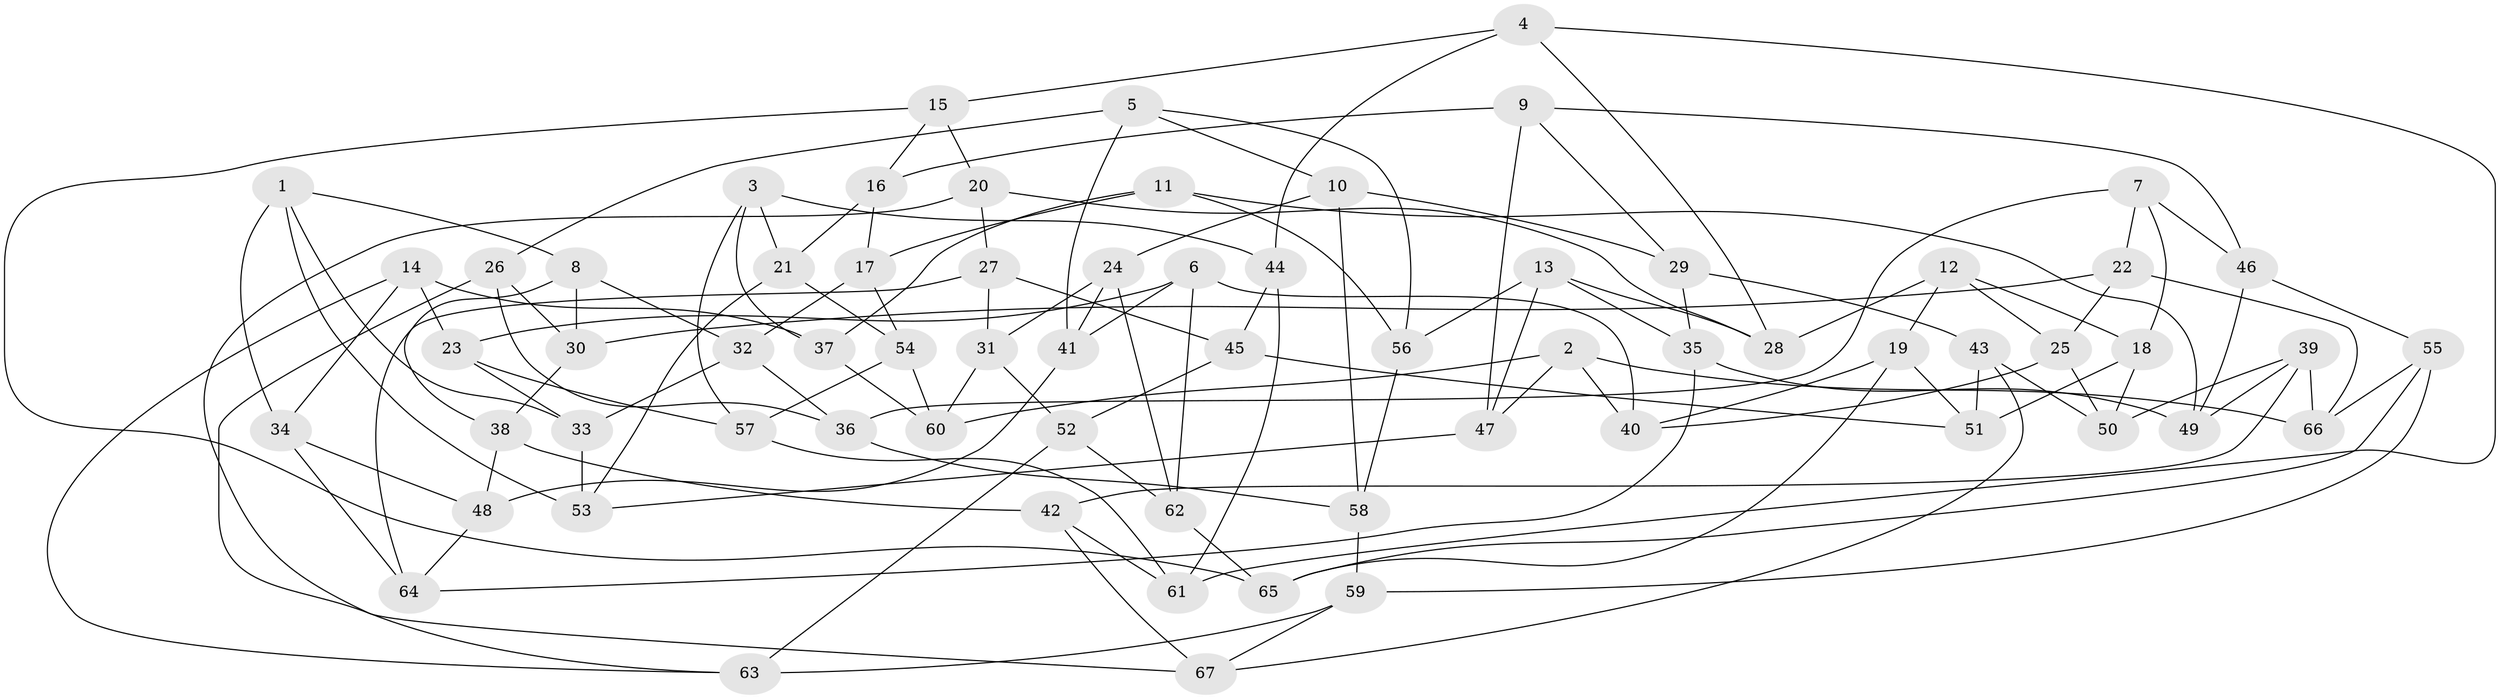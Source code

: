 // coarse degree distribution, {4: 0.3902439024390244, 6: 0.4634146341463415, 5: 0.14634146341463414}
// Generated by graph-tools (version 1.1) at 2025/52/02/27/25 19:52:33]
// undirected, 67 vertices, 134 edges
graph export_dot {
graph [start="1"]
  node [color=gray90,style=filled];
  1;
  2;
  3;
  4;
  5;
  6;
  7;
  8;
  9;
  10;
  11;
  12;
  13;
  14;
  15;
  16;
  17;
  18;
  19;
  20;
  21;
  22;
  23;
  24;
  25;
  26;
  27;
  28;
  29;
  30;
  31;
  32;
  33;
  34;
  35;
  36;
  37;
  38;
  39;
  40;
  41;
  42;
  43;
  44;
  45;
  46;
  47;
  48;
  49;
  50;
  51;
  52;
  53;
  54;
  55;
  56;
  57;
  58;
  59;
  60;
  61;
  62;
  63;
  64;
  65;
  66;
  67;
  1 -- 8;
  1 -- 53;
  1 -- 33;
  1 -- 34;
  2 -- 40;
  2 -- 66;
  2 -- 60;
  2 -- 47;
  3 -- 44;
  3 -- 21;
  3 -- 57;
  3 -- 37;
  4 -- 28;
  4 -- 61;
  4 -- 44;
  4 -- 15;
  5 -- 26;
  5 -- 56;
  5 -- 10;
  5 -- 41;
  6 -- 40;
  6 -- 62;
  6 -- 41;
  6 -- 23;
  7 -- 36;
  7 -- 22;
  7 -- 18;
  7 -- 46;
  8 -- 30;
  8 -- 38;
  8 -- 32;
  9 -- 46;
  9 -- 47;
  9 -- 16;
  9 -- 29;
  10 -- 29;
  10 -- 58;
  10 -- 24;
  11 -- 56;
  11 -- 37;
  11 -- 49;
  11 -- 17;
  12 -- 19;
  12 -- 28;
  12 -- 25;
  12 -- 18;
  13 -- 35;
  13 -- 28;
  13 -- 47;
  13 -- 56;
  14 -- 63;
  14 -- 23;
  14 -- 34;
  14 -- 37;
  15 -- 16;
  15 -- 65;
  15 -- 20;
  16 -- 21;
  16 -- 17;
  17 -- 32;
  17 -- 54;
  18 -- 51;
  18 -- 50;
  19 -- 40;
  19 -- 51;
  19 -- 65;
  20 -- 27;
  20 -- 67;
  20 -- 28;
  21 -- 54;
  21 -- 53;
  22 -- 66;
  22 -- 25;
  22 -- 30;
  23 -- 33;
  23 -- 57;
  24 -- 62;
  24 -- 31;
  24 -- 41;
  25 -- 40;
  25 -- 50;
  26 -- 36;
  26 -- 30;
  26 -- 63;
  27 -- 64;
  27 -- 31;
  27 -- 45;
  29 -- 35;
  29 -- 43;
  30 -- 38;
  31 -- 60;
  31 -- 52;
  32 -- 36;
  32 -- 33;
  33 -- 53;
  34 -- 64;
  34 -- 48;
  35 -- 64;
  35 -- 49;
  36 -- 58;
  37 -- 60;
  38 -- 48;
  38 -- 42;
  39 -- 49;
  39 -- 50;
  39 -- 42;
  39 -- 66;
  41 -- 48;
  42 -- 67;
  42 -- 61;
  43 -- 50;
  43 -- 67;
  43 -- 51;
  44 -- 61;
  44 -- 45;
  45 -- 51;
  45 -- 52;
  46 -- 49;
  46 -- 55;
  47 -- 53;
  48 -- 64;
  52 -- 62;
  52 -- 63;
  54 -- 60;
  54 -- 57;
  55 -- 66;
  55 -- 59;
  55 -- 65;
  56 -- 58;
  57 -- 61;
  58 -- 59;
  59 -- 67;
  59 -- 63;
  62 -- 65;
}
